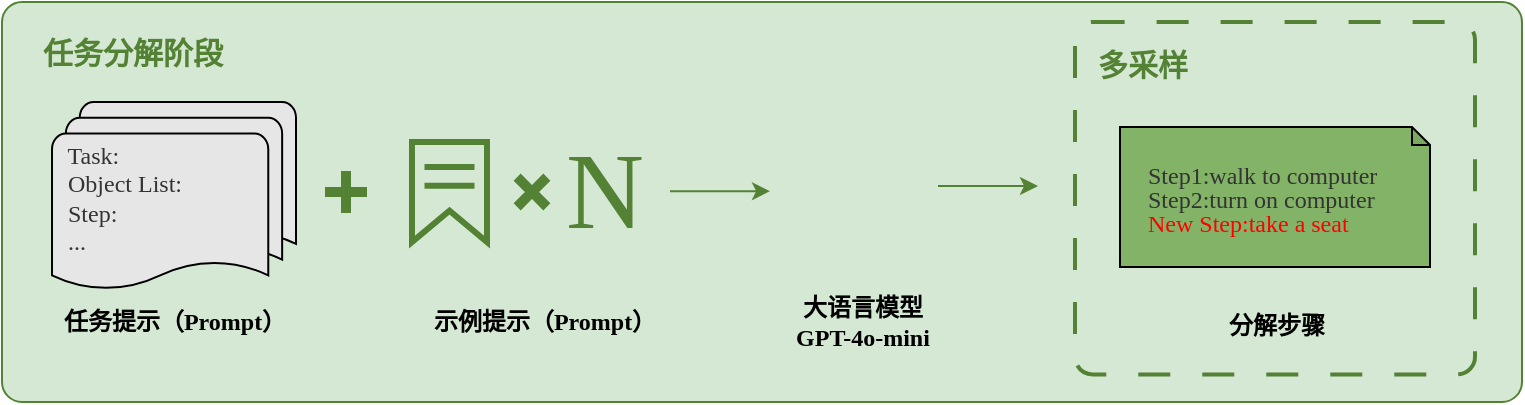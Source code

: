 <mxfile version="26.2.12">
  <diagram name="第 1 页" id="tJ9OrOXSROxzPLIEZxjT">
    <mxGraphModel dx="1420" dy="965" grid="1" gridSize="10" guides="1" tooltips="1" connect="1" arrows="1" fold="1" page="1" pageScale="1" pageWidth="827" pageHeight="583" math="0" shadow="0">
      <root>
        <mxCell id="0" />
        <mxCell id="1" parent="0" />
        <mxCell id="0T5hQr4ZliG2wnaZxZNi-21" value="" style="rounded=1;arcSize=5;whiteSpace=wrap;html=1;fillColor=#d5e8d4;strokeColor=light-dark(#548235, #ededed);" vertex="1" parent="1">
          <mxGeometry x="30" y="40" width="760" height="200" as="geometry" />
        </mxCell>
        <mxCell id="0T5hQr4ZliG2wnaZxZNi-22" value="&lt;font style=&quot;font-size: 15px;&quot; face=&quot;Times New Roman&quot;&gt;任务分解阶段&lt;/font&gt;" style="text;html=1;align=center;verticalAlign=middle;resizable=0;points=[];autosize=1;strokeColor=none;fillColor=none;fontColor=light-dark(#548235, #69c195);fontStyle=1" vertex="1" parent="1">
          <mxGeometry x="40" y="50" width="110" height="30" as="geometry" />
        </mxCell>
        <mxCell id="0T5hQr4ZliG2wnaZxZNi-23" value="" style="group" vertex="1" connectable="0" parent="1">
          <mxGeometry x="417" y="84" width="152.24" height="120.37" as="geometry" />
        </mxCell>
        <mxCell id="0T5hQr4ZliG2wnaZxZNi-24" value="" style="group" vertex="1" connectable="0" parent="0T5hQr4ZliG2wnaZxZNi-23">
          <mxGeometry width="152.24" height="120.37" as="geometry" />
        </mxCell>
        <mxCell id="0T5hQr4ZliG2wnaZxZNi-25" value="" style="group;fontStyle=0;strokeWidth=2;" vertex="1" connectable="0" parent="0T5hQr4ZliG2wnaZxZNi-24">
          <mxGeometry width="152.24" height="120.37" as="geometry" />
        </mxCell>
        <mxCell id="0T5hQr4ZliG2wnaZxZNi-26" value="&lt;b&gt;&lt;font face=&quot;Times New Roman&quot;&gt;大语言模型&lt;/font&gt;&lt;/b&gt;&lt;div&gt;&lt;b&gt;&lt;font face=&quot;Times New Roman&quot;&gt;GPT-4o-mini&lt;/font&gt;&lt;/b&gt;&lt;/div&gt;" style="text;html=1;align=center;verticalAlign=middle;resizable=0;points=[];autosize=1;strokeColor=none;fillColor=none;" vertex="1" parent="0T5hQr4ZliG2wnaZxZNi-25">
          <mxGeometry x="-1.63" y="96.0" width="90" height="40" as="geometry" />
        </mxCell>
        <mxCell id="0T5hQr4ZliG2wnaZxZNi-27" style="edgeStyle=orthogonalEdgeStyle;rounded=1;orthogonalLoop=1;jettySize=auto;html=1;fillColor=#1ba1e2;strokeColor=light-dark(#548235, #ededed);curved=0;textShadow=1;" edge="1" parent="0T5hQr4ZliG2wnaZxZNi-25">
          <mxGeometry relative="1" as="geometry">
            <mxPoint x="81" y="48.0" as="sourcePoint" />
            <mxPoint x="131" y="48.0" as="targetPoint" />
          </mxGeometry>
        </mxCell>
        <mxCell id="0T5hQr4ZliG2wnaZxZNi-28" value="" style="shape=image;html=1;verticalAlign=top;verticalLabelPosition=bottom;labelBackgroundColor=#ffffff;imageAspect=0;aspect=fixed;image=https://cdn0.iconfinder.com/data/icons/phosphor-light-vol-1/256/brain-light-128.png;imageBackground=none;imageBorder=none;" vertex="1" parent="0T5hQr4ZliG2wnaZxZNi-23">
          <mxGeometry x="10.69" y="15" width="65.37" height="65.37" as="geometry" />
        </mxCell>
        <mxCell id="0T5hQr4ZliG2wnaZxZNi-29" value="&lt;font style=&quot;font-size: 54px; color: light-dark(rgb(84, 130, 53), rgb(237, 237, 237));&quot; face=&quot;Times New Roman&quot;&gt;N&lt;/font&gt;" style="text;html=1;align=center;verticalAlign=middle;resizable=0;points=[];autosize=1;strokeColor=none;fillColor=none;" vertex="1" parent="1">
          <mxGeometry x="302" y="96.5" width="57" height="77" as="geometry" />
        </mxCell>
        <mxCell id="0T5hQr4ZliG2wnaZxZNi-30" style="edgeStyle=orthogonalEdgeStyle;rounded=1;orthogonalLoop=1;jettySize=auto;html=1;fillColor=#1ba1e2;strokeColor=light-dark(#548235, #ededed);curved=0;textShadow=1;" edge="1" parent="1">
          <mxGeometry relative="1" as="geometry">
            <mxPoint x="364" y="134.58" as="sourcePoint" />
            <mxPoint x="414" y="134.58" as="targetPoint" />
          </mxGeometry>
        </mxCell>
        <mxCell id="0T5hQr4ZliG2wnaZxZNi-31" value="" style="shape=cross;whiteSpace=wrap;html=1;fillColor=light-dark(#548235, #ededed);strokeColor=light-dark(#548235, #ededed);aspect=fixed;" vertex="1" parent="1">
          <mxGeometry x="192.0" y="125" width="20" height="20" as="geometry" />
        </mxCell>
        <mxCell id="0T5hQr4ZliG2wnaZxZNi-32" value="&lt;b&gt;&lt;font face=&quot;Times New Roman&quot;&gt;任务提示（Prompt）&lt;/font&gt;&lt;/b&gt;" style="text;html=1;align=center;verticalAlign=middle;resizable=0;points=[];autosize=1;strokeColor=none;fillColor=none;" vertex="1" parent="1">
          <mxGeometry x="51" y="187" width="129" height="26" as="geometry" />
        </mxCell>
        <mxCell id="0T5hQr4ZliG2wnaZxZNi-33" value="&lt;div style=&quot;color: rgb(51, 51, 51);&quot;&gt;&lt;span style=&quot;font-family: &amp;quot;Times New Roman&amp;quot;; background-color: transparent; color: light-dark(rgb(51, 51, 51), rgb(193, 193, 193));&quot;&gt;&amp;nbsp; Task:&lt;/span&gt;&lt;/div&gt;&lt;div style=&quot;color: rgb(51, 51, 51);&quot;&gt;&lt;font face=&quot;Times New Roman&quot;&gt;&amp;nbsp; Object List:&lt;/font&gt;&lt;/div&gt;&lt;div style=&quot;color: rgb(51, 51, 51);&quot;&gt;&lt;font face=&quot;Times New Roman&quot;&gt;&amp;nbsp; Step:&lt;/font&gt;&lt;/div&gt;&lt;div style=&quot;color: rgb(51, 51, 51);&quot;&gt;&lt;font face=&quot;Times New Roman&quot;&gt;&amp;nbsp; ...&lt;/font&gt;&lt;/div&gt;" style="strokeWidth=1;html=1;shape=mxgraph.flowchart.multi-document;whiteSpace=wrap;align=left;fillColor=light-dark(#e7e6e6, #ededed);" vertex="1" parent="1">
          <mxGeometry x="55" y="90" width="122" height="95" as="geometry" />
        </mxCell>
        <mxCell id="0T5hQr4ZliG2wnaZxZNi-34" value="&lt;b&gt;&lt;font face=&quot;Times New Roman&quot;&gt;示例提示（Prompt）&lt;/font&gt;&lt;/b&gt;" style="text;html=1;align=center;verticalAlign=middle;resizable=0;points=[];autosize=1;strokeColor=none;fillColor=none;" vertex="1" parent="1">
          <mxGeometry x="236" y="187" width="129" height="26" as="geometry" />
        </mxCell>
        <mxCell id="0T5hQr4ZliG2wnaZxZNi-35" value="" style="html=1;verticalLabelPosition=bottom;align=center;labelBackgroundColor=#ffffff;verticalAlign=top;strokeWidth=3;strokeColor=light-dark(#548235, #ededed);shadow=0;dashed=0;shape=mxgraph.ios7.icons.bookmark;fillColor=none;aspect=fixed;" vertex="1" parent="1">
          <mxGeometry x="235" y="110" width="37.5" height="50" as="geometry" />
        </mxCell>
        <mxCell id="0T5hQr4ZliG2wnaZxZNi-36" value="" style="shape=cross;whiteSpace=wrap;html=1;fillColor=light-dark(#548235, #ededed);strokeColor=light-dark(#548235, #ededed);aspect=fixed;rotation=45;align=center;verticalAlign=middle;fontFamily=Helvetica;fontSize=12;fontColor=default;" vertex="1" parent="1">
          <mxGeometry x="285" y="125" width="20" height="20" as="geometry" />
        </mxCell>
        <mxCell id="0T5hQr4ZliG2wnaZxZNi-37" value="&lt;div style=&quot;line-height: 100%;&quot;&gt;&lt;font face=&quot;Times New Roman&quot; color=&quot;#333333&quot;&gt;&amp;nbsp; &amp;nbsp; Step1:walk to computer&lt;/font&gt;&lt;/div&gt;&lt;div style=&quot;line-height: 100%;&quot;&gt;&lt;font face=&quot;Times New Roman&quot; color=&quot;#333333&quot;&gt;&amp;nbsp; &amp;nbsp; Step2:turn on computer&lt;/font&gt;&lt;/div&gt;&lt;div style=&quot;line-height: 100%;&quot;&gt;&lt;font style=&quot;color: rgb(255, 0, 0);&quot; face=&quot;Times New Roman&quot;&gt;&amp;nbsp; &amp;nbsp; New Step:take a seat&lt;/font&gt;&lt;/div&gt;" style="shape=note;whiteSpace=wrap;html=1;backgroundOutline=1;darkOpacity=0.05;align=left;size=9;fillColor=light-dark(#82b366, #1f2f1e);strokeColor=#000000;" vertex="1" parent="1">
          <mxGeometry x="589" y="102.5" width="155" height="70" as="geometry" />
        </mxCell>
        <mxCell id="0T5hQr4ZliG2wnaZxZNi-38" value="" style="rounded=1;arcSize=5;whiteSpace=wrap;html=1;fillColor=none;strokeColor=light-dark(#548235, #ededed);strokeWidth=2;dashed=1;dashPattern=8 8;" vertex="1" parent="1">
          <mxGeometry x="566.5" y="50" width="200" height="176.19" as="geometry" />
        </mxCell>
        <mxCell id="0T5hQr4ZliG2wnaZxZNi-39" value="&lt;b&gt;分解步骤&lt;/b&gt;" style="text;html=1;align=center;verticalAlign=middle;resizable=0;points=[];autosize=1;strokeColor=none;fillColor=none;" vertex="1" parent="1">
          <mxGeometry x="633.5" y="189" width="66" height="26" as="geometry" />
        </mxCell>
        <mxCell id="0T5hQr4ZliG2wnaZxZNi-40" value="&lt;font face=&quot;Times New Roman&quot;&gt;&lt;span style=&quot;font-size: 15px;&quot;&gt;多采样&lt;/span&gt;&lt;/font&gt;" style="text;html=1;align=center;verticalAlign=middle;resizable=0;points=[];autosize=1;strokeColor=none;fillColor=none;fontColor=light-dark(#548235, #69c195);fontStyle=1" vertex="1" parent="1">
          <mxGeometry x="568" y="56" width="63" height="30" as="geometry" />
        </mxCell>
      </root>
    </mxGraphModel>
  </diagram>
</mxfile>
